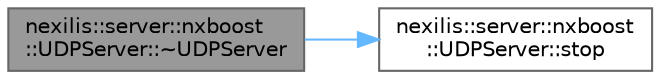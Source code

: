 digraph "nexilis::server::nxboost::UDPServer::~UDPServer"
{
 // LATEX_PDF_SIZE
  bgcolor="transparent";
  edge [fontname=Helvetica,fontsize=10,labelfontname=Helvetica,labelfontsize=10];
  node [fontname=Helvetica,fontsize=10,shape=box,height=0.2,width=0.4];
  rankdir="LR";
  Node1 [id="Node000001",label="nexilis::server::nxboost\l::UDPServer::~UDPServer",height=0.2,width=0.4,color="gray40", fillcolor="grey60", style="filled", fontcolor="black",tooltip="Destructor."];
  Node1 -> Node2 [id="edge1_Node000001_Node000002",color="steelblue1",style="solid",tooltip=" "];
  Node2 [id="Node000002",label="nexilis::server::nxboost\l::UDPServer::stop",height=0.2,width=0.4,color="grey40", fillcolor="white", style="filled",URL="$d0/d73/classnexilis_1_1server_1_1nxboost_1_1UDPServer.html#abc53a16b7207a2992af5e36f7d18b0cd",tooltip="Protocol::stop() implementation."];
}
